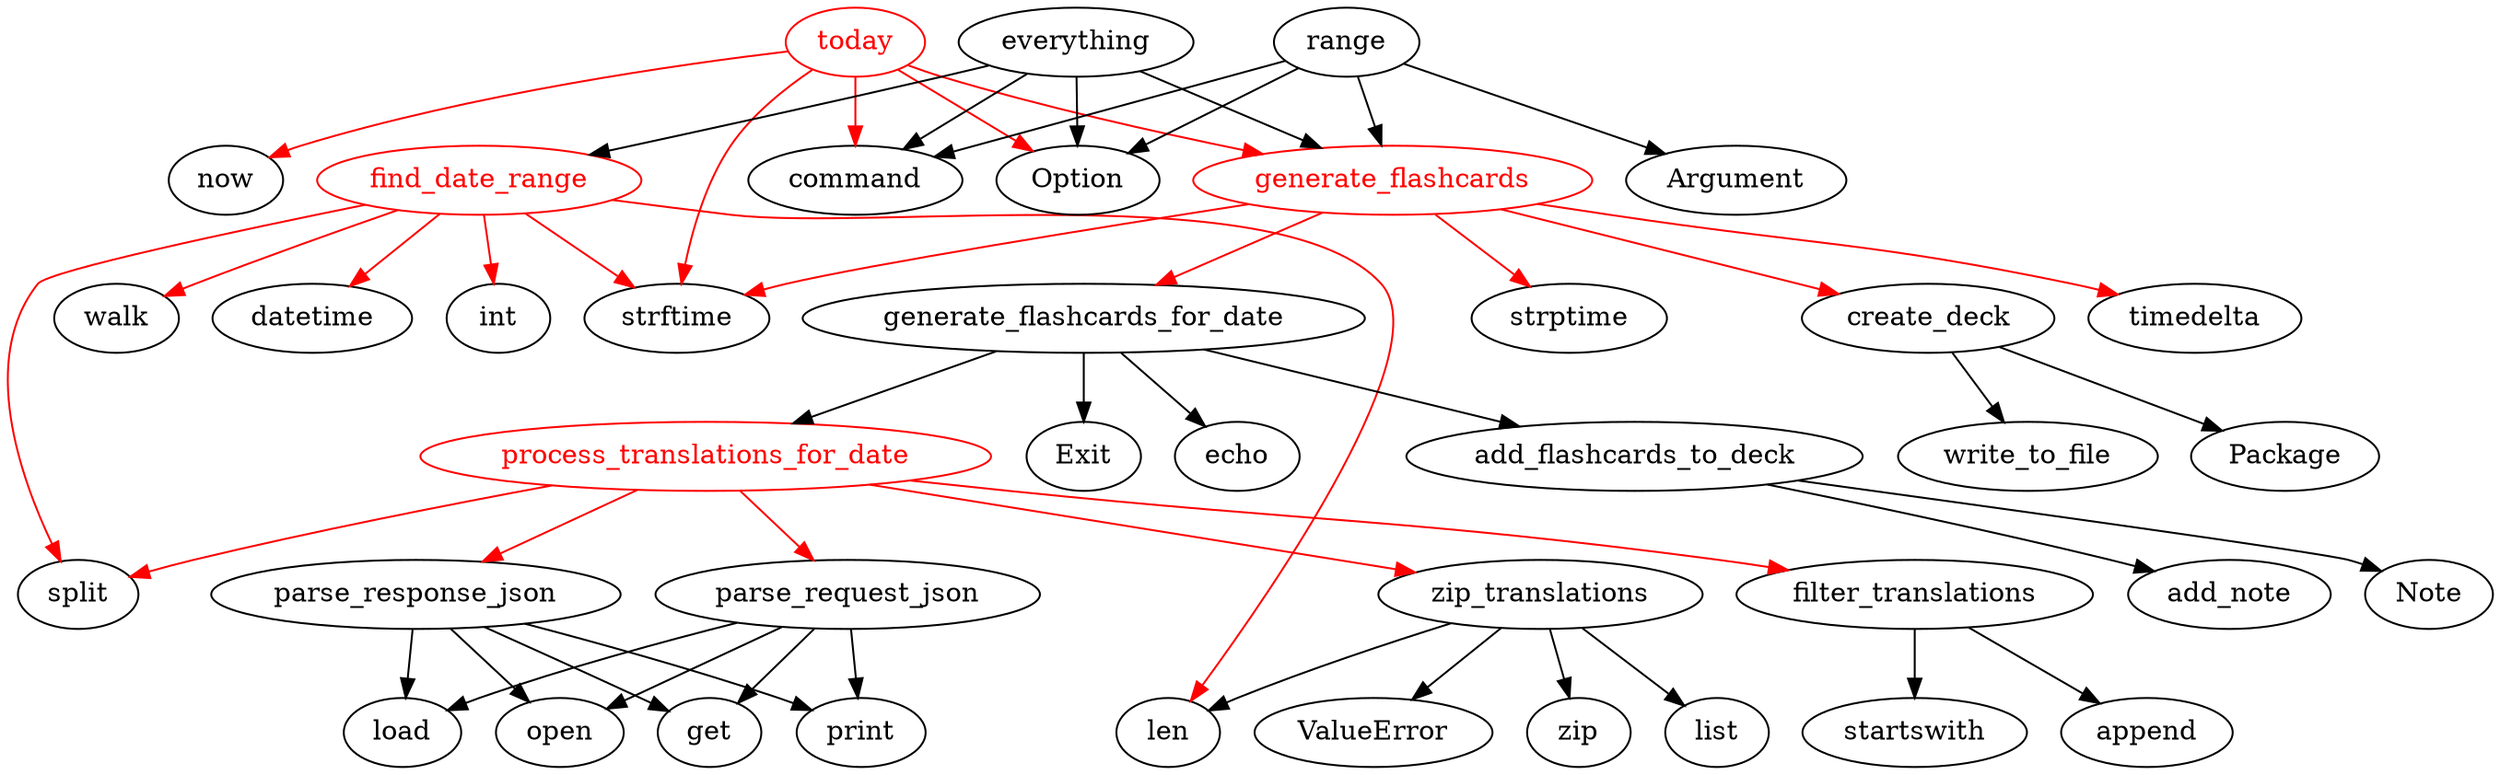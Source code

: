 strict digraph "" {
	create_deck -> write_to_file;
	create_deck -> Package;
	add_flashcards_to_deck -> add_note;
	add_flashcards_to_deck -> Note;
	find_date_range	[color=red,
		fontcolor=red];
	find_date_range -> int	[color=red];
	find_date_range -> datetime	[color=red];
	find_date_range -> split	[color=red];
	find_date_range -> walk	[color=red];
	find_date_range -> strftime	[color=red];
	find_date_range -> len	[color=red];
	parse_request_json -> print;
	parse_request_json -> load;
	parse_request_json -> open;
	parse_request_json -> get;
	parse_response_json -> print;
	parse_response_json -> load;
	parse_response_json -> open;
	parse_response_json -> get;
	zip_translations -> len;
	zip_translations -> zip;
	zip_translations -> list;
	zip_translations -> ValueError;
	filter_translations -> startswith;
	filter_translations -> append;
	process_translations_for_date	[color=red,
		fontcolor=red];
	process_translations_for_date -> split	[color=red];
	process_translations_for_date -> parse_request_json	[color=red];
	process_translations_for_date -> parse_response_json	[color=red];
	process_translations_for_date -> zip_translations	[color=red];
	process_translations_for_date -> filter_translations	[color=red];
	generate_flashcards_for_date -> add_flashcards_to_deck;
	generate_flashcards_for_date -> process_translations_for_date;
	generate_flashcards_for_date -> Exit;
	generate_flashcards_for_date -> echo;
	generate_flashcards	[color=red,
		fontcolor=red];
	generate_flashcards -> create_deck	[color=red];
	generate_flashcards -> strftime	[color=red];
	generate_flashcards -> generate_flashcards_for_date	[color=red];
	generate_flashcards -> timedelta	[color=red];
	generate_flashcards -> strptime	[color=red];
	today	[color=red,
		fontcolor=red];
	today -> strftime	[color=red];
	today -> generate_flashcards	[color=red];
	today -> command	[color=red];
	today -> Option	[color=red];
	today -> now	[color=red];
	everything -> find_date_range;
	everything -> generate_flashcards;
	everything -> command;
	everything -> Option;
	range -> generate_flashcards;
	range -> command;
	range -> Option;
	range -> Argument;
}

